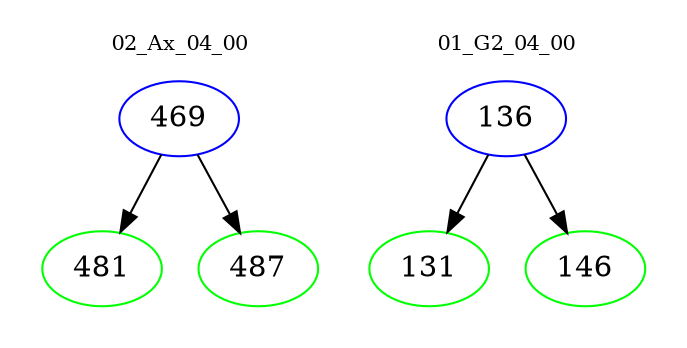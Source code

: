 digraph{
subgraph cluster_0 {
color = white
label = "02_Ax_04_00";
fontsize=10;
T0_469 [label="469", color="blue"]
T0_469 -> T0_481 [color="black"]
T0_481 [label="481", color="green"]
T0_469 -> T0_487 [color="black"]
T0_487 [label="487", color="green"]
}
subgraph cluster_1 {
color = white
label = "01_G2_04_00";
fontsize=10;
T1_136 [label="136", color="blue"]
T1_136 -> T1_131 [color="black"]
T1_131 [label="131", color="green"]
T1_136 -> T1_146 [color="black"]
T1_146 [label="146", color="green"]
}
}
